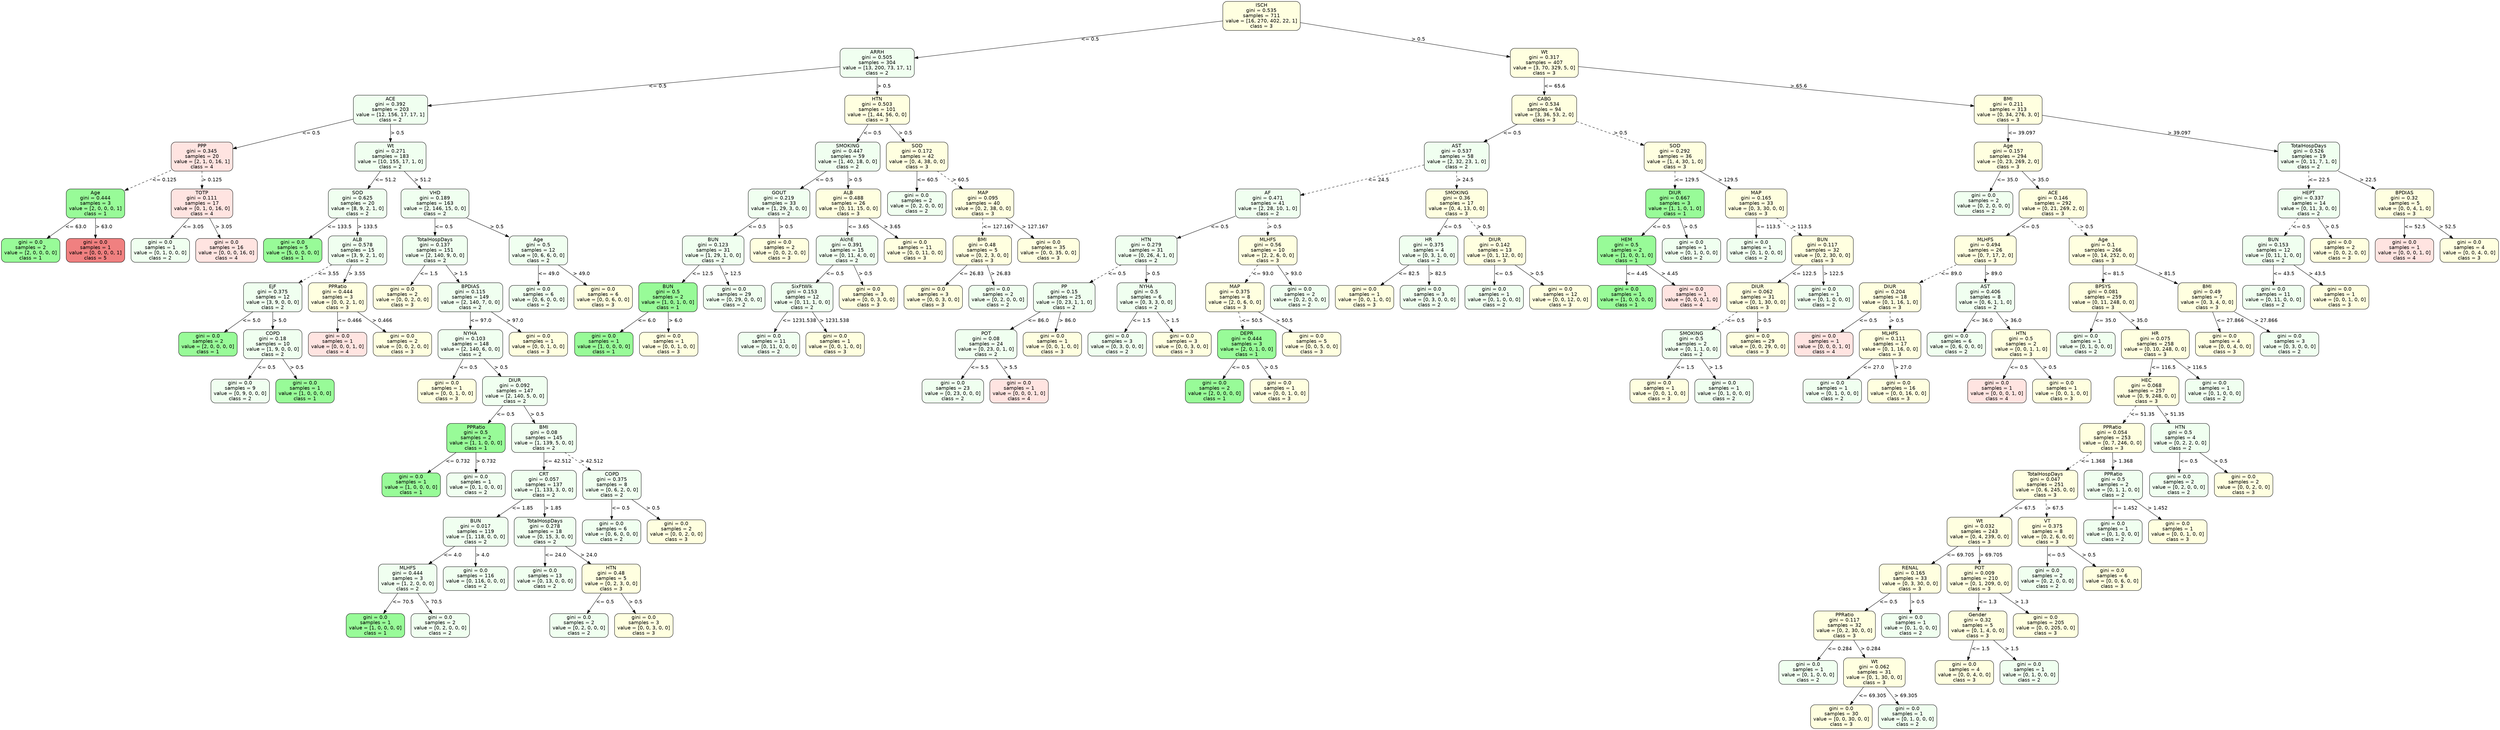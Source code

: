 strict digraph Tree {
	graph [bb="0,0,5957,2078"];
	node [color=black,
		fontname=helvetica,
		label="\N",
		shape=box,
		style="filled, rounded"
	];
	edge [fontname=helvetica];
	0	 [fillcolor=lightyellow,
		height=1.1528,
		label="ISCH\ngini = 0.535\nsamples = 711\nvalue = [16, 270, 402, 22, 1]\nclass = 3",
		pos="2632,2036.5",
		width=2.5694];
	1	 [fillcolor=honeydew,
		height=1.1528,
		label="ARRH\ngini = 0.505\nsamples = 304\nvalue = [13, 200, 73, 17, 1]\nclass = 2",
		pos="2048,1902.5",
		width=2.4583];
	0 -> 1	 [label="<= 0.5",
		labelangle=45,
		labeldistance=2.5,
		lp="2378,1969.5",
		op="<=",
		param=0.5,
		pos="e,2136.8,1922.9 2539.5,2015.3 2432.2,1990.7 2256.2,1950.3 2146.5,1925.1",
		style=solid];
	74	 [fillcolor=lightyellow,
		height=1.1528,
		label="Wt\ngini = 0.317\nsamples = 407\nvalue = [3, 70, 329, 5, 0]\nclass = 3",
		pos="3655,1902.5",
		width=2.25];
	0 -> 74	 [label="> 0.5",
		labelangle=-45,
		labeldistance=2.5,
		lp="3190.5,1969.5",
		op=">",
		param=0.5,
		pos="e,3573.7,1913.1 2724.6,2024.4 2919.4,1998.8 3369.8,1939.9 3563.6,1914.5",
		style=solid];
	2	 [fillcolor=honeydew,
		height=1.1528,
		label="ACE\ngini = 0.392\nsamples = 203\nvalue = [12, 156, 17, 17, 1]\nclass = 2",
		pos="928,1768.5",
		width=2.4583];
	1 -> 2	 [label="<= 0.5",
		lp="1542,1835.5",
		op="<=",
		param=0.5,
		pos="e,1016.8,1779.1 1959.2,1891.9 1752.9,1867.2 1242.7,1806.1 1026.9,1780.3",
		style=solid];
	51	 [fillcolor=lightyellow,
		height=1.1528,
		label="HTN\ngini = 0.503\nsamples = 101\nvalue = [1, 44, 56, 0, 0]\nclass = 3",
		pos="2048,1768.5",
		width=2.1528];
	1 -> 51	 [label="> 0.5",
		lp="2063.5,1835.5",
		op=">",
		param=0.5,
		pos="e,2048,1810.1 2048,1860.8 2048,1848 2048,1833.7 2048,1820.2",
		style=solid];
	3	 [fillcolor=mistyrose,
		height=1.1528,
		label="PPP\ngini = 0.345\nsamples = 20\nvalue = [2, 1, 0, 16, 1]\nclass = 4",
		pos="488,1634.5",
		width=2.0417];
	2 -> 3	 [label="<= 0.5",
		lp="742,1701.5",
		op="<=",
		param=0.5,
		pos="e,561.77,1657 839.49,1741.5 761.27,1717.7 648.04,1683.2 571.4,1659.9",
		style=solid];
	10	 [fillcolor=honeydew,
		height=1.1528,
		label="Wt\ngini = 0.271\nsamples = 183\nvalue = [10, 155, 17, 1, 0]\nclass = 2",
		pos="928,1634.5",
		width=2.3611];
	2 -> 10	 [label="> 0.5",
		lp="943.5,1701.5",
		op=">",
		param=0.5,
		pos="e,928,1676.1 928,1726.8 928,1714 928,1699.7 928,1686.2",
		style=solid];
	4	 [fillcolor=palegreen,
		height=1.1528,
		label="Age\ngini = 0.444\nsamples = 3\nvalue = [2, 0, 0, 0, 1]\nclass = 1",
		pos="228,1500.5",
		width=1.9444];
	3 -> 4	 [label="<= 0.125",
		lp="393.5,1567.5",
		op="<=",
		param=0.125,
		pos="e,298.41,1536.8 414.19,1596.5 380.84,1579.3 341.38,1558.9 307.39,1541.4",
		style=dashed];
	7	 [fillcolor=mistyrose,
		height=1.1528,
		label="TOTP\ngini = 0.111\nsamples = 17\nvalue = [0, 1, 0, 16, 0]\nclass = 4",
		pos="488,1500.5",
		width=2.0417];
	3 -> 7	 [label="> 0.125",
		lp="511,1567.5",
		op=">",
		param=0.125,
		pos="e,488,1542.1 488,1592.8 488,1580 488,1565.7 488,1552.2",
		style=dashed];
	5	 [fillcolor=palegreen,
		height=0.94444,
		label="gini = 0.0\nsamples = 2\nvalue = [2, 0, 0, 0, 0]\nclass = 1",
		pos="70,1366.5",
		width=1.9444];
	4 -> 5	 [label="<= 63.0",
		lp="177.5,1433.5",
		op="<=",
		param=63.0,
		pos="e,110.09,1400.5 178.87,1458.8 159.45,1442.4 137.19,1423.5 117.89,1407.1",
		style=solid];
	6	 [fillcolor=lightcoral,
		height=0.94444,
		label="gini = 0.0\nsamples = 1\nvalue = [0, 0, 0, 0, 1]\nclass = 5",
		pos="228,1366.5",
		width=1.9444];
	4 -> 6	 [label="> 63.0",
		lp="247.5,1433.5",
		op=">",
		param=63.0,
		pos="e,228,1400.5 228,1458.8 228,1443.6 228,1426.3 228,1410.9",
		style=solid];
	8	 [fillcolor=honeydew,
		height=0.94444,
		label="gini = 0.0\nsamples = 1\nvalue = [0, 1, 0, 0, 0]\nclass = 2",
		pos="386,1366.5",
		width=1.9444];
	7 -> 8	 [label="<= 3.05",
		lp="464.5,1433.5",
		op="<=",
		param=3.05,
		pos="e,411.88,1400.5 456.29,1458.8 444.13,1442.9 430.27,1424.7 418.08,1408.7",
		style=solid];
	9	 [fillcolor=mistyrose,
		height=0.94444,
		label="gini = 0.0\nsamples = 16\nvalue = [0, 0, 0, 16, 0]\nclass = 4",
		pos="548,1366.5",
		width=2.0417];
	7 -> 9	 [label="> 3.05",
		lp="539.5,1433.5",
		op=">",
		param=3.05,
		pos="e,532.77,1400.5 506.66,1458.8 513.61,1443.3 521.51,1425.7 528.53,1410",
		style=solid];
	11	 [fillcolor=honeydew,
		height=1.1528,
		label="SOD\ngini = 0.625\nsamples = 20\nvalue = [8, 9, 2, 1, 0]\nclass = 2",
		pos="868,1500.5",
		width=1.9444];
	10 -> 11	 [label="<= 51.2",
		lp="923.5,1567.5",
		op="<=",
		param=51.2,
		pos="e,886.64,1542.1 909.34,1592.8 903.47,1579.7 896.93,1565.1 890.8,1551.4",
		style=solid];
	22	 [fillcolor=honeydew,
		height=1.1528,
		label="VHD\ngini = 0.189\nsamples = 163\nvalue = [2, 146, 15, 0, 0]\nclass = 2",
		pos="1057,1500.5",
		width=2.25];
	10 -> 22	 [label="> 51.2",
		lp="1016.5,1567.5",
		op=">",
		param=51.2,
		pos="e,1016.9,1542.1 968.11,1592.8 981.34,1579.1 996.17,1563.7 1009.9,1549.5",
		style=solid];
	12	 [fillcolor=palegreen,
		height=0.94444,
		label="gini = 0.0\nsamples = 5\nvalue = [5, 0, 0, 0, 0]\nclass = 1",
		pos="710,1366.5",
		width=1.9444];
	11 -> 12	 [label="<= 133.5",
		lp="821.5,1433.5",
		op="<=",
		param=133.5,
		pos="e,750.09,1400.5 818.87,1458.8 799.45,1442.4 777.19,1423.5 757.89,1407.1",
		style=solid];
	13	 [fillcolor=honeydew,
		height=1.1528,
		label="ALB\ngini = 0.578\nsamples = 15\nvalue = [3, 9, 2, 1, 0]\nclass = 2",
		pos="868,1366.5",
		width=1.9444];
	11 -> 13	 [label="> 133.5",
		lp="891,1433.5",
		op=">",
		param=133.5,
		pos="e,868,1408.1 868,1458.8 868,1446 868,1431.7 868,1418.2",
		style=solid];
	14	 [fillcolor=honeydew,
		height=1.1528,
		label="EjF\ngini = 0.375\nsamples = 12\nvalue = [3, 9, 0, 0, 0]\nclass = 2",
		pos="626,1232.5",
		width=1.9444];
	13 -> 14	 [label="<= 3.55",
		lp="778.5,1299.5",
		op="<=",
		param=3.55,
		pos="e,696.08,1271.3 797.68,1327.6 768.72,1311.5 735.03,1292.9 705.2,1276.4",
		style=dashed];
	19	 [fillcolor=lightyellow,
		height=1.1528,
		label="PPRatio\ngini = 0.444\nsamples = 3\nvalue = [0, 0, 2, 1, 0]\nclass = 3",
		pos="784,1232.5",
		width=1.9444];
	13 -> 19	 [label="> 3.55",
		lp="848.5,1299.5",
		op=">",
		param=3.55,
		pos="e,810.1,1274.1 841.88,1324.8 833.51,1311.5 824.14,1296.5 815.43,1282.6",
		style=solid];
	15	 [fillcolor=palegreen,
		height=0.94444,
		label="gini = 0.0\nsamples = 2\nvalue = [2, 0, 0, 0, 0]\nclass = 1",
		pos="468,1098.5",
		width=1.9444];
	14 -> 15	 [label="<= 5.0",
		lp="572,1165.5",
		op="<=",
		param=5.0,
		pos="e,508.09,1132.5 576.87,1190.8 557.45,1174.4 535.19,1155.5 515.89,1139.1",
		style=solid];
	16	 [fillcolor=honeydew,
		height=1.1528,
		label="COPD\ngini = 0.18\nsamples = 10\nvalue = [1, 9, 0, 0, 0]\nclass = 2",
		pos="626,1098.5",
		width=1.9444];
	14 -> 16	 [label="> 5.0",
		lp="641.5,1165.5",
		op=">",
		param=5.0,
		pos="e,626,1140.1 626,1190.8 626,1178 626,1163.7 626,1150.2",
		style=solid];
	17	 [fillcolor=honeydew,
		height=0.94444,
		label="gini = 0.0\nsamples = 9\nvalue = [0, 9, 0, 0, 0]\nclass = 2",
		pos="547,964.5",
		width=1.9444];
	16 -> 17	 [label="<= 0.5",
		lp="609,1031.5",
		op="<=",
		param=0.5,
		pos="e,567.05,998.5 601.44,1056.8 592.2,1041.2 581.68,1023.3 572.37,1007.5",
		style=solid];
	18	 [fillcolor=palegreen,
		height=0.94444,
		label="gini = 0.0\nsamples = 1\nvalue = [1, 0, 0, 0, 0]\nclass = 1",
		pos="705,964.5",
		width=1.9444];
	16 -> 18	 [label="> 0.5",
		lp="683.5,1031.5",
		op=">",
		param=0.5,
		pos="e,684.95,998.5 650.56,1056.8 659.8,1041.2 670.32,1023.3 679.63,1007.5",
		style=solid];
	20	 [fillcolor=mistyrose,
		height=0.94444,
		label="gini = 0.0\nsamples = 1\nvalue = [0, 0, 0, 1, 0]\nclass = 4",
		pos="784,1098.5",
		width=1.9444];
	19 -> 20	 [label="<= 0.466",
		lp="811.5,1165.5",
		op="<=",
		param=0.466,
		pos="e,784,1132.5 784,1190.8 784,1175.6 784,1158.3 784,1142.9",
		style=solid];
	21	 [fillcolor=lightyellow,
		height=0.94444,
		label="gini = 0.0\nsamples = 2\nvalue = [0, 0, 2, 0, 0]\nclass = 3",
		pos="942,1098.5",
		width=1.9444];
	19 -> 21	 [label="> 0.466",
		lp="891,1165.5",
		op=">",
		param=0.466,
		pos="e,901.91,1132.5 833.13,1190.8 852.55,1174.4 874.81,1155.5 894.11,1139.1",
		style=solid];
	23	 [fillcolor=honeydew,
		height=1.1528,
		label="TotalHospDays\ngini = 0.137\nsamples = 151\nvalue = [2, 140, 9, 0, 0]\nclass = 2",
		pos="1057,1366.5",
		width=2.1528];
	22 -> 23	 [label="<= 0.5",
		lp="1077,1433.5",
		op="<=",
		param=0.5,
		pos="e,1057,1408.1 1057,1458.8 1057,1446 1057,1431.7 1057,1418.2",
		style=solid];
	48	 [fillcolor=honeydew,
		height=1.1528,
		label="Age\ngini = 0.5\nsamples = 12\nvalue = [0, 6, 6, 0, 0]\nclass = 2",
		pos="1274,1366.5",
		width=1.9444];
	22 -> 48	 [label="> 0.5",
		lp="1188.5,1433.5",
		op=">",
		param=0.5,
		pos="e,1206.6,1408.1 1124.5,1458.8 1147.7,1444.5 1174,1428.3 1197.9,1413.5",
		style=solid];
	24	 [fillcolor=lightyellow,
		height=0.94444,
		label="gini = 0.0\nsamples = 2\nvalue = [0, 0, 2, 0, 0]\nclass = 3",
		pos="942,1232.5",
		width=1.9444];
	23 -> 24	 [label="<= 1.5",
		lp="1023,1299.5",
		op="<=",
		param=1.5,
		pos="e,971.18,1266.5 1021.2,1324.8 1007.4,1308.7 991.63,1290.3 977.8,1274.2",
		style=solid];
	25	 [fillcolor=honeydew,
		height=1.1528,
		label="BPDIAS\ngini = 0.115\nsamples = 149\nvalue = [2, 140, 7, 0, 0]\nclass = 2",
		pos="1108,1232.5",
		width=2.1528];
	23 -> 25	 [label="> 1.5",
		lp="1100.5,1299.5",
		op=">",
		param=1.5,
		pos="e,1092.2,1274.1 1072.9,1324.8 1077.8,1311.9 1083.3,1297.4 1088.5,1283.8",
		style=solid];
	26	 [fillcolor=honeydew,
		height=1.1528,
		label="NYHA\ngini = 0.103\nsamples = 148\nvalue = [2, 140, 6, 0, 0]\nclass = 2",
		pos="1108,1098.5",
		width=2.1528];
	25 -> 26	 [label="<= 97.0",
		lp="1131.5,1165.5",
		op="<=",
		param=97.0,
		pos="e,1108,1140.1 1108,1190.8 1108,1178 1108,1163.7 1108,1150.2",
		style=solid];
	47	 [fillcolor=lightyellow,
		height=0.94444,
		label="gini = 0.0\nsamples = 1\nvalue = [0, 0, 1, 0, 0]\nclass = 3",
		pos="1274,1098.5",
		width=1.9444];
	25 -> 47	 [label="> 97.0",
		lp="1215.5,1165.5",
		op=">",
		param=97.0,
		pos="e,1231.9,1132.5 1159.6,1190.8 1180.1,1174.3 1203.6,1155.3 1224,1138.9",
		style=solid];
	27	 [fillcolor=lightyellow,
		height=0.94444,
		label="gini = 0.0\nsamples = 1\nvalue = [0, 0, 1, 0, 0]\nclass = 3",
		pos="1051,964.5",
		width=1.9444];
	26 -> 27	 [label="<= 0.5",
		lp="1102,1031.5",
		op="<=",
		param=0.5,
		pos="e,1065.5,998.5 1090.3,1056.8 1083.7,1041.3 1076.2,1023.7 1069.5,1008",
		style=solid];
	28	 [fillcolor=honeydew,
		height=1.1528,
		label="DIUR\ngini = 0.092\nsamples = 147\nvalue = [2, 140, 5, 0, 0]\nclass = 2",
		pos="1217,964.5",
		width=2.1528];
	26 -> 28	 [label="> 0.5",
		lp="1181.5,1031.5",
		op=">",
		param=0.5,
		pos="e,1183.1,1006.1 1141.9,1056.8 1152.9,1043.3 1165.1,1028.3 1176.5,1014.2",
		style=solid];
	29	 [fillcolor=palegreen,
		height=1.1528,
		label="PPRatio\ngini = 0.5\nsamples = 2\nvalue = [1, 1, 0, 0, 0]\nclass = 1",
		pos="1122,830.5",
		width=1.9444];
	28 -> 29	 [label="<= 0.5",
		lp="1193,897.5",
		op="<=",
		param=0.5,
		pos="e,1151.5,872.14 1187.5,922.84 1178,909.48 1167.4,894.54 1157.5,880.64",
		style=solid];
	32	 [fillcolor=honeydew,
		height=1.1528,
		label="BMI\ngini = 0.08\nsamples = 145\nvalue = [1, 139, 5, 0, 0]\nclass = 2",
		pos="1288,830.5",
		width=2.1528];
	28 -> 32	 [label="> 0.5",
		lp="1270.5,897.5",
		op=">",
		param=0.5,
		pos="e,1265.9,872.14 1239.1,922.84 1246.1,909.6 1253.9,894.82 1261.2,881.03",
		style=solid];
	30	 [fillcolor=palegreen,
		height=0.94444,
		label="gini = 0.0\nsamples = 1\nvalue = [1, 0, 0, 0, 0]\nclass = 1",
		pos="964,696.5",
		width=1.9444];
	29 -> 30	 [label="<= 0.732",
		lp="1075.5,763.5",
		op="<=",
		param=0.732,
		pos="e,1004.1,730.5 1072.9,788.84 1053.4,772.36 1031.2,753.49 1011.9,737.12",
		style=solid];
	31	 [fillcolor=honeydew,
		height=0.94444,
		label="gini = 0.0\nsamples = 1\nvalue = [0, 1, 0, 0, 0]\nclass = 2",
		pos="1122,696.5",
		width=1.9444];
	29 -> 31	 [label="> 0.732",
		lp="1145,763.5",
		op=">",
		param=0.732,
		pos="e,1122,730.5 1122,788.84 1122,773.6 1122,756.33 1122,740.87",
		style=solid];
	33	 [fillcolor=honeydew,
		height=1.1528,
		label="CRT\ngini = 0.057\nsamples = 137\nvalue = [1, 133, 3, 0, 0]\nclass = 2",
		pos="1288,696.5",
		width=2.1528];
	32 -> 33	 [label="<= 42.512",
		lp="1319,763.5",
		op="<=",
		param=42.512,
		pos="e,1288,738.14 1288,788.84 1288,775.98 1288,761.66 1288,748.21",
		style=solid];
	44	 [fillcolor=honeydew,
		height=1.1528,
		label="COPD\ngini = 0.375\nsamples = 8\nvalue = [0, 6, 2, 0, 0]\nclass = 2",
		pos="1454,696.5",
		width=1.9444];
	32 -> 44	 [label="> 42.512",
		lp="1403,763.5",
		op=">",
		param=42.512,
		pos="e,1402.4,738.14 1339.6,788.84 1356.9,774.84 1376.4,759.13 1394.3,744.68",
		style=dashed];
	34	 [fillcolor=honeydew,
		height=1.1528,
		label="BUN\ngini = 0.017\nsamples = 119\nvalue = [1, 118, 0, 0, 0]\nclass = 2",
		pos="1121,562.5",
		width=2.1528];
	33 -> 34	 [label="<= 1.85",
		lp="1233.5,629.5",
		op="<=",
		param=1.85,
		pos="e,1172.9,604.14 1236.1,654.84 1218.6,640.84 1199,625.13 1181,610.68",
		style=solid];
	39	 [fillcolor=honeydew,
		height=1.1528,
		label="TotalHospDays\ngini = 0.278\nsamples = 18\nvalue = [0, 15, 3, 0, 0]\nclass = 2",
		pos="1290,562.5",
		width=2.0417];
	33 -> 39	 [label="> 1.85",
		lp="1309.5,629.5",
		op=">",
		param=1.85,
		pos="e,1289.4,604.14 1288.6,654.84 1288.8,641.98 1289,627.66 1289.2,614.21",
		style=solid];
	35	 [fillcolor=honeydew,
		height=1.1528,
		label="MLHFS\ngini = 0.444\nsamples = 3\nvalue = [1, 2, 0, 0, 0]\nclass = 2",
		pos="955,428.5",
		width=1.9444];
	34 -> 35	 [label="<= 4.0",
		lp="1063,495.5",
		op="<=",
		param=4.0,
		pos="e,1006.6,470.14 1069.4,520.84 1052.1,506.84 1032.6,491.13 1014.7,476.68",
		style=solid];
	38	 [fillcolor=honeydew,
		height=0.94444,
		label="gini = 0.0\nsamples = 116\nvalue = [0, 116, 0, 0, 0]\nclass = 2",
		pos="1121,428.5",
		width=2.1528];
	34 -> 38	 [label="> 4.0",
		lp="1136.5,495.5",
		op=">",
		param=4.0,
		pos="e,1121,462.5 1121,520.84 1121,505.6 1121,488.33 1121,472.87",
		style=solid];
	36	 [fillcolor=palegreen,
		height=0.94444,
		label="gini = 0.0\nsamples = 1\nvalue = [1, 0, 0, 0, 0]\nclass = 1",
		pos="876,294.5",
		width=1.9444];
	35 -> 36	 [label="<= 70.5",
		lp="941.5,361.5",
		op="<=",
		param=70.5,
		pos="e,896.05,328.5 930.44,386.84 921.2,371.17 910.68,353.33 901.37,337.53",
		style=solid];
	37	 [fillcolor=honeydew,
		height=0.94444,
		label="gini = 0.0\nsamples = 2\nvalue = [0, 2, 0, 0, 0]\nclass = 2",
		pos="1034,294.5",
		width=1.9444];
	35 -> 37	 [label="> 70.5",
		lp="1016.5,361.5",
		op=">",
		param=70.5,
		pos="e,1014,328.5 979.56,386.84 988.8,371.17 999.32,353.33 1008.6,337.53",
		style=solid];
	40	 [fillcolor=honeydew,
		height=0.94444,
		label="gini = 0.0\nsamples = 13\nvalue = [0, 13, 0, 0, 0]\nclass = 2",
		pos="1290,428.5",
		width=2.0417];
	39 -> 40	 [label="<= 24.0",
		lp="1313.5,495.5",
		op="<=",
		param=24.0,
		pos="e,1290,462.5 1290,520.84 1290,505.6 1290,488.33 1290,472.87",
		style=solid];
	41	 [fillcolor=lightyellow,
		height=1.1528,
		label="HTN\ngini = 0.48\nsamples = 5\nvalue = [0, 2, 3, 0, 0]\nclass = 3",
		pos="1452,428.5",
		width=1.9444];
	39 -> 41	 [label="> 24.0",
		lp="1395.5,495.5",
		op=">",
		param=24.0,
		pos="e,1401.7,470.14 1340.4,520.84 1357.3,506.84 1376.3,491.13 1393.8,476.68",
		style=solid];
	42	 [fillcolor=honeydew,
		height=0.94444,
		label="gini = 0.0\nsamples = 2\nvalue = [0, 2, 0, 0, 0]\nclass = 2",
		pos="1373,294.5",
		width=1.9444];
	41 -> 42	 [label="<= 0.5",
		lp="1435,361.5",
		op="<=",
		param=0.5,
		pos="e,1393,328.5 1427.4,386.84 1418.2,371.17 1407.7,353.33 1398.4,337.53",
		style=solid];
	43	 [fillcolor=lightyellow,
		height=0.94444,
		label="gini = 0.0\nsamples = 3\nvalue = [0, 0, 3, 0, 0]\nclass = 3",
		pos="1531,294.5",
		width=1.9444];
	41 -> 43	 [label="> 0.5",
		lp="1509.5,361.5",
		op=">",
		param=0.5,
		pos="e,1511,328.5 1476.6,386.84 1485.8,371.17 1496.3,353.33 1505.6,337.53",
		style=solid];
	45	 [fillcolor=honeydew,
		height=0.94444,
		label="gini = 0.0\nsamples = 6\nvalue = [0, 6, 0, 0, 0]\nclass = 2",
		pos="1453,562.5",
		width=1.9444];
	44 -> 45	 [label="<= 0.5",
		lp="1474,629.5",
		op="<=",
		param=0.5,
		pos="e,1453.3,596.5 1453.7,654.84 1453.6,639.6 1453.4,622.33 1453.3,606.87",
		style=solid];
	46	 [fillcolor=lightyellow,
		height=0.94444,
		label="gini = 0.0\nsamples = 2\nvalue = [0, 0, 2, 0, 0]\nclass = 3",
		pos="1611,562.5",
		width=1.9444];
	44 -> 46	 [label="> 0.5",
		lp="1553.5,629.5",
		op=">",
		param=0.5,
		pos="e,1571.2,596.5 1502.8,654.84 1522.1,638.36 1544.2,619.49 1563.4,603.12",
		style=solid];
	49	 [fillcolor=honeydew,
		height=0.94444,
		label="gini = 0.0\nsamples = 6\nvalue = [0, 6, 0, 0, 0]\nclass = 2",
		pos="1274,1232.5",
		width=1.9444];
	48 -> 49	 [label="<= 49.0",
		lp="1297.5,1299.5",
		op="<=",
		param=49.0,
		pos="e,1274,1266.5 1274,1324.8 1274,1309.6 1274,1292.3 1274,1276.9",
		style=solid];
	50	 [fillcolor=lightyellow,
		height=0.94444,
		label="gini = 0.0\nsamples = 6\nvalue = [0, 0, 6, 0, 0]\nclass = 3",
		pos="1432,1232.5",
		width=1.9444];
	48 -> 50	 [label="> 49.0",
		lp="1377.5,1299.5",
		op=">",
		param=49.0,
		pos="e,1391.9,1266.5 1323.1,1324.8 1342.6,1308.4 1364.8,1289.5 1384.1,1273.1",
		style=solid];
	52	 [fillcolor=honeydew,
		height=1.1528,
		label="SMOKING\ngini = 0.447\nsamples = 59\nvalue = [1, 40, 18, 0, 0]\nclass = 2",
		pos="1990,1634.5",
		width=2.1528];
	51 -> 52	 [label="<= 0.5",
		lp="2041,1701.5",
		op="<=",
		param=0.5,
		pos="e,2008,1676.1 2030,1726.8 2024.3,1713.7 2018,1699.1 2012,1685.4",
		style=solid];
	67	 [fillcolor=lightyellow,
		height=1.1528,
		label="SOD\ngini = 0.172\nsamples = 42\nvalue = [0, 4, 38, 0, 0]\nclass = 3",
		pos="2159,1634.5",
		width=2.0417];
	51 -> 67	 [label="> 0.5",
		lp="2122.5,1701.5",
		op=">",
		param=0.5,
		pos="e,2124.5,1676.1 2082.5,1726.8 2093.8,1713.2 2106.4,1698 2118.1,1683.9",
		style=solid];
	53	 [fillcolor=honeydew,
		height=1.1528,
		label="GOUT\ngini = 0.219\nsamples = 33\nvalue = [1, 29, 3, 0, 0]\nclass = 2",
		pos="1822,1500.5",
		width=2.0417];
	52 -> 53	 [label="<= 0.5",
		lp="1932,1567.5",
		op="<=",
		param=0.5,
		pos="e,1874.2,1542.1 1937.8,1592.8 1920.2,1578.8 1900.5,1563.1 1882.4,1548.7",
		style=solid];
	60	 [fillcolor=lightyellow,
		height=1.1528,
		label="ALB\ngini = 0.488\nsamples = 26\nvalue = [0, 11, 15, 0, 0]\nclass = 3",
		pos="1991,1500.5",
		width=2.1528];
	52 -> 60	 [label="> 0.5",
		lp="2006.5,1567.5",
		op=">",
		param=0.5,
		pos="e,1990.7,1542.1 1990.3,1592.8 1990.4,1580 1990.5,1565.7 1990.6,1552.2",
		style=solid];
	54	 [fillcolor=honeydew,
		height=1.1528,
		label="BUN\ngini = 0.123\nsamples = 31\nvalue = [1, 29, 1, 0, 0]\nclass = 2",
		pos="1662,1366.5",
		width=2.0417];
	53 -> 54	 [label="<= 0.5",
		lp="1767,1433.5",
		op="<=",
		param=0.5,
		pos="e,1711.7,1408.1 1772.3,1458.8 1755.5,1444.8 1736.8,1429.1 1719.5,1414.7",
		style=solid];
	59	 [fillcolor=lightyellow,
		height=0.94444,
		label="gini = 0.0\nsamples = 2\nvalue = [0, 0, 2, 0, 0]\nclass = 3",
		pos="1824,1366.5",
		width=1.9444];
	53 -> 59	 [label="> 0.5",
		lp="1839.5,1433.5",
		op=">",
		param=0.5,
		pos="e,1823.5,1400.5 1822.6,1458.8 1822.8,1443.6 1823.1,1426.3 1823.3,1410.9",
		style=solid];
	55	 [fillcolor=palegreen,
		height=1.1528,
		label="BUN\ngini = 0.5\nsamples = 2\nvalue = [1, 0, 1, 0, 0]\nclass = 1",
		pos="1590,1232.5",
		width=1.9444];
	54 -> 55	 [label="<= 12.5",
		lp="1652.5,1299.5",
		op="<=",
		param=12.5,
		pos="e,1612.4,1274.1 1639.6,1324.8 1632.5,1311.6 1624.6,1296.8 1617.2,1283",
		style=solid];
	58	 [fillcolor=honeydew,
		height=0.94444,
		label="gini = 0.0\nsamples = 29\nvalue = [0, 29, 0, 0, 0]\nclass = 2",
		pos="1752,1232.5",
		width=2.0417];
	54 -> 58	 [label="> 12.5",
		lp="1729.5,1299.5",
		op=">",
		param=12.5,
		pos="e,1729.2,1266.5 1690,1324.8 1700.6,1309 1712.7,1291 1723.4,1275.1",
		style=solid];
	56	 [fillcolor=palegreen,
		height=0.94444,
		label="gini = 0.0\nsamples = 1\nvalue = [1, 0, 0, 0, 0]\nclass = 1",
		pos="1511,1098.5",
		width=1.9444];
	55 -> 56	 [label="<= 6.0",
		lp="1573,1165.5",
		op="<=",
		param=6.0,
		pos="e,1531,1132.5 1565.4,1190.8 1556.2,1175.2 1545.7,1157.3 1536.4,1141.5",
		style=solid];
	57	 [fillcolor=lightyellow,
		height=0.94444,
		label="gini = 0.0\nsamples = 1\nvalue = [0, 0, 1, 0, 0]\nclass = 3",
		pos="1669,1098.5",
		width=1.9444];
	55 -> 57	 [label="> 6.0",
		lp="1647.5,1165.5",
		op=">",
		param=6.0,
		pos="e,1649,1132.5 1614.6,1190.8 1623.8,1175.2 1634.3,1157.3 1643.6,1141.5",
		style=solid];
	61	 [fillcolor=honeydew,
		height=1.1528,
		label="AlchE\ngini = 0.391\nsamples = 15\nvalue = [0, 11, 4, 0, 0]\nclass = 2",
		pos="1989,1366.5",
		width=2.0417];
	60 -> 61	 [label="<= 3.65",
		lp="2014.5,1433.5",
		op="<=",
		param=3.65,
		pos="e,1989.6,1408.1 1990.4,1458.8 1990.2,1446 1990,1431.7 1989.8,1418.2",
		style=solid];
	66	 [fillcolor=lightyellow,
		height=0.94444,
		label="gini = 0.0\nsamples = 11\nvalue = [0, 0, 11, 0, 0]\nclass = 3",
		pos="2154,1366.5",
		width=2.0417];
	60 -> 66	 [label="> 3.65",
		lp="2097.5,1433.5",
		op=">",
		param=3.65,
		pos="e,2112.6,1400.5 2041.7,1458.8 2061.8,1442.3 2084.9,1423.3 2104.9,1406.9",
		style=solid];
	62	 [fillcolor=honeydew,
		height=1.1528,
		label="SixFtWlk\ngini = 0.153\nsamples = 12\nvalue = [0, 11, 1, 0, 0]\nclass = 2",
		pos="1917,1232.5",
		width=2.0417];
	61 -> 62	 [label="<= 0.5",
		lp="1976,1299.5",
		op="<=",
		param=0.5,
		pos="e,1939.4,1274.1 1966.6,1324.8 1959.5,1311.6 1951.6,1296.8 1944.2,1283",
		style=solid];
	65	 [fillcolor=lightyellow,
		height=0.94444,
		label="gini = 0.0\nsamples = 3\nvalue = [0, 0, 3, 0, 0]\nclass = 3",
		pos="2079,1232.5",
		width=1.9444];
	61 -> 65	 [label="> 0.5",
		lp="2052.5,1299.5",
		op=">",
		param=0.5,
		pos="e,2056.2,1266.5 2017,1324.8 2027.6,1309 2039.7,1291 2050.4,1275.1",
		style=solid];
	63	 [fillcolor=honeydew,
		height=0.94444,
		label="gini = 0.0\nsamples = 11\nvalue = [0, 11, 0, 0, 0]\nclass = 2",
		pos="1895,1098.5",
		width=2.0417];
	62 -> 63	 [label="<= 1231.538",
		lp="1945.5,1165.5",
		op="<=",
		param=1231.538,
		pos="e,1900.6,1132.5 1910.2,1190.8 1907.6,1175.5 1904.8,1158 1902.2,1142.4",
		style=solid];
	64	 [fillcolor=lightyellow,
		height=0.94444,
		label="gini = 0.0\nsamples = 1\nvalue = [0, 0, 1, 0, 0]\nclass = 3",
		pos="2057,1098.5",
		width=1.9444];
	62 -> 64	 [label="> 1231.538",
		lp="2036.5,1165.5",
		op=">",
		param=1231.538,
		pos="e,2027,1132.7 1968.5,1190.7 1975.2,1184.9 1981.8,1178.9 1988,1173 1998.8,1162.7 2010,1151.1 2020.1,1140.2",
		style=solid];
	68	 [fillcolor=honeydew,
		height=0.94444,
		label="gini = 0.0\nsamples = 2\nvalue = [0, 2, 0, 0, 0]\nclass = 2",
		pos="2158,1500.5",
		width=1.9444];
	67 -> 68	 [label="<= 60.5",
		lp="2182.5,1567.5",
		op="<=",
		param=60.5,
		pos="e,2158.3,1534.5 2158.7,1592.8 2158.6,1577.6 2158.4,1560.3 2158.3,1544.9",
		style=solid];
	69	 [fillcolor=lightyellow,
		height=1.1528,
		label="MAP\ngini = 0.095\nsamples = 40\nvalue = [0, 2, 38, 0, 0]\nclass = 3",
		pos="2320,1500.5",
		width=2.0417];
	67 -> 69	 [label="> 60.5",
		lp="2264.5,1567.5",
		op=">",
		param=60.5,
		pos="e,2270,1542.1 2209.1,1592.8 2225.9,1578.8 2244.8,1563.1 2262.1,1548.7",
		style=dashed];
	70	 [fillcolor=lightyellow,
		height=1.1528,
		label="BMI\ngini = 0.48\nsamples = 5\nvalue = [0, 2, 3, 0, 0]\nclass = 3",
		pos="2318,1366.5",
		width=1.9444];
	69 -> 70	 [label="<= 127.167",
		lp="2355,1433.5",
		op="<=",
		param=127.167,
		pos="e,2318.6,1408.1 2319.4,1458.8 2319.2,1446 2319,1431.7 2318.8,1418.2",
		style=dashed];
	73	 [fillcolor=lightyellow,
		height=0.94444,
		label="gini = 0.0\nsamples = 35\nvalue = [0, 0, 35, 0, 0]\nclass = 3",
		pos="2480,1366.5",
		width=2.0417];
	69 -> 73	 [label="> 127.167",
		lp="2441.5,1433.5",
		op=">",
		param=127.167,
		pos="e,2441.3,1400.6 2372.3,1458.8 2379.7,1452.9 2387,1446.8 2394,1441 2406.9,1430.2 2420.8,1418.3 2433.5,1407.3",
		style=solid];
	71	 [fillcolor=lightyellow,
		height=0.94444,
		label="gini = 0.0\nsamples = 3\nvalue = [0, 0, 3, 0, 0]\nclass = 3",
		pos="2237,1232.5",
		width=1.9444];
	70 -> 71	 [label="<= 26.83",
		lp="2307.5,1299.5",
		op="<=",
		param=26.83,
		pos="e,2257.6,1266.5 2292.8,1324.8 2283.3,1309 2272.4,1291 2262.7,1275.1",
		style=solid];
	72	 [fillcolor=honeydew,
		height=0.94444,
		label="gini = 0.0\nsamples = 2\nvalue = [0, 2, 0, 0, 0]\nclass = 2",
		pos="2395,1232.5",
		width=1.9444];
	70 -> 72	 [label="> 26.83",
		lp="2382,1299.5",
		op=">",
		param=26.83,
		pos="e,2375.5,1266.5 2341.9,1324.8 2350.9,1309.2 2361.2,1291.3 2370.3,1275.5",
		style=solid];
	75	 [fillcolor=lightyellow,
		height=1.1528,
		label="CABG\ngini = 0.534\nsamples = 94\nvalue = [3, 36, 53, 2, 0]\nclass = 3",
		pos="3655,1768.5",
		width=2.1528];
	74 -> 75	 [label="<= 65.6",
		lp="3678.5,1835.5",
		op="<=",
		param=65.6,
		pos="e,3655,1810.1 3655,1860.8 3655,1848 3655,1833.7 3655,1820.2",
		style=solid];
	116	 [fillcolor=lightyellow,
		height=1.1528,
		label="BMI\ngini = 0.211\nsamples = 313\nvalue = [0, 34, 276, 3, 0]\nclass = 3",
		pos="4791,1768.5",
		width=2.25];
	74 -> 116	 [label="> 65.6",
		lp="4277.5,1835.5",
		op=">",
		param=65.6,
		pos="e,4710,1778.1 3736.2,1892.9 3942.2,1868.6 4483.7,1804.8 4699.9,1779.2",
		style=solid];
	76	 [fillcolor=honeydew,
		height=1.1528,
		label="AST\ngini = 0.537\nsamples = 58\nvalue = [2, 32, 23, 1, 0]\nclass = 2",
		pos="3430,1634.5",
		width=2.1528];
	75 -> 76	 [label="<= 0.5",
		lp="3570,1701.5",
		op="<=",
		param=0.5,
		pos="e,3499.9,1676.1 3585,1726.8 3560.8,1712.4 3533.5,1696.1 3508.6,1681.3",
		style=solid];
	101	 [fillcolor=lightyellow,
		height=1.1528,
		label="SOD\ngini = 0.292\nsamples = 36\nvalue = [1, 4, 30, 1, 0]\nclass = 3",
		pos="3910,1634.5",
		width=2.0417];
	75 -> 101	 [label="> 0.5",
		lp="3806.5,1701.5",
		op=">",
		param=0.5,
		pos="e,3836.3,1673.2 3732.5,1727.7 3762.6,1712 3796.9,1693.9 3827.4,1677.9",
		style=dashed];
	77	 [fillcolor=honeydew,
		height=1.1528,
		label="AF\ngini = 0.471\nsamples = 41\nvalue = [2, 28, 10, 1, 0]\nclass = 2",
		pos="2924,1500.5",
		width=2.1528];
	76 -> 77	 [label="<= 24.5",
		lp="3216.5,1567.5",
		op="<=",
		param=24.5,
		pos="e,3001.7,1521.1 3352.3,1613.9 3260.3,1589.6 3107.5,1549.1 3011.4,1523.6",
		style=dashed];
	94	 [fillcolor=lightyellow,
		height=1.1528,
		label="SMOKING\ngini = 0.36\nsamples = 17\nvalue = [0, 4, 13, 0, 0]\nclass = 3",
		pos="3430,1500.5",
		width=2.0417];
	76 -> 94	 [label="> 24.5",
		lp="3449.5,1567.5",
		op=">",
		param=24.5,
		pos="e,3430,1542.1 3430,1592.8 3430,1580 3430,1565.7 3430,1552.2",
		style=dashed];
	78	 [fillcolor=honeydew,
		height=1.1528,
		label="HTN\ngini = 0.279\nsamples = 31\nvalue = [0, 26, 4, 1, 0]\nclass = 2",
		pos="2719,1366.5",
		width=2.0417];
	77 -> 78	 [label="<= 0.5",
		lp="2848,1433.5",
		op="<=",
		param=0.5,
		pos="e,2782.7,1408.1 2860.3,1458.8 2838.4,1444.5 2813.7,1428.4 2791.2,1413.7",
		style=solid];
	87	 [fillcolor=lightyellow,
		height=1.1528,
		label="MLHFS\ngini = 0.56\nsamples = 10\nvalue = [2, 2, 6, 0, 0]\nclass = 3",
		pos="2924,1366.5",
		width=1.9444];
	77 -> 87	 [label="> 0.5",
		lp="2939.5,1433.5",
		op=">",
		param=0.5,
		pos="e,2924,1408.1 2924,1458.8 2924,1446 2924,1431.7 2924,1418.2",
		style=dashed];
	79	 [fillcolor=honeydew,
		height=1.1528,
		label="PP\ngini = 0.15\nsamples = 25\nvalue = [0, 23, 1, 1, 0]\nclass = 2",
		pos="2557,1232.5",
		width=2.0417];
	78 -> 79	 [label="<= 0.5",
		lp="2663,1299.5",
		op="<=",
		param=0.5,
		pos="e,2607.3,1274.1 2668.6,1324.8 2651.7,1310.8 2632.7,1295.1 2615.2,1280.7",
		style=dashed];
	84	 [fillcolor=honeydew,
		height=1.1528,
		label="NYHA\ngini = 0.5\nsamples = 6\nvalue = [0, 3, 3, 0, 0]\nclass = 2",
		pos="2719,1232.5",
		width=1.9444];
	78 -> 84	 [label="> 0.5",
		lp="2734.5,1299.5",
		op=">",
		param=0.5,
		pos="e,2719,1274.1 2719,1324.8 2719,1312 2719,1297.7 2719,1284.2",
		style=solid];
	80	 [fillcolor=honeydew,
		height=1.1528,
		label="POT\ngini = 0.08\nsamples = 24\nvalue = [0, 23, 0, 1, 0]\nclass = 2",
		pos="2262,1098.5",
		width=2.0417];
	79 -> 80	 [label="<= 86.0",
		lp="2453.5,1165.5",
		op="<=",
		param=86.0,
		pos="e,2335.6,1135.7 2483.4,1195.3 2480.2,1193.8 2477.1,1192.4 2474,1191 2417.7,1165.9 2401.3,1165.1 2345,1140 2344.9,1140 2344.8,1139.9 \
2344.7,1139.9",
		style=solid];
	83	 [fillcolor=lightyellow,
		height=0.94444,
		label="gini = 0.0\nsamples = 1\nvalue = [0, 0, 1, 0, 0]\nclass = 3",
		pos="2424,1098.5",
		width=1.9444];
	79 -> 83	 [label="> 86.0",
		lp="2514.5,1165.5",
		op=">",
		param=86.0,
		pos="e,2457.7,1132.5 2515.6,1190.8 2499.5,1174.6 2481.1,1156 2465,1139.8",
		style=solid];
	81	 [fillcolor=honeydew,
		height=0.94444,
		label="gini = 0.0\nsamples = 23\nvalue = [0, 23, 0, 0, 0]\nclass = 2",
		pos="2181,964.5",
		width=2.0417];
	80 -> 81	 [label="<= 5.5",
		lp="2244,1031.5",
		op="<=",
		param=5.5,
		pos="e,2201.6,998.5 2236.8,1056.8 2227.3,1041 2216.4,1023 2206.7,1007.1",
		style=solid];
	82	 [fillcolor=mistyrose,
		height=0.94444,
		label="gini = 0.0\nsamples = 1\nvalue = [0, 0, 0, 1, 0]\nclass = 4",
		pos="2343,964.5",
		width=1.9444];
	80 -> 82	 [label="> 5.5",
		lp="2320.5,1031.5",
		op=">",
		param=5.5,
		pos="e,2322.4,998.5 2287.2,1056.8 2296.7,1041 2307.6,1023 2317.3,1007.1",
		style=solid];
	85	 [fillcolor=honeydew,
		height=0.94444,
		label="gini = 0.0\nsamples = 3\nvalue = [0, 3, 0, 0, 0]\nclass = 2",
		pos="2582,1098.5",
		width=1.9444];
	84 -> 85	 [label="<= 1.5",
		lp="2675,1165.5",
		op="<=",
		param=1.5,
		pos="e,2616.8,1132.5 2676.4,1190.8 2659.8,1174.6 2640.8,1156 2624.2,1139.8",
		style=solid];
	86	 [fillcolor=lightyellow,
		height=0.94444,
		label="gini = 0.0\nsamples = 3\nvalue = [0, 0, 3, 0, 0]\nclass = 3",
		pos="2740,1098.5",
		width=1.9444];
	84 -> 86	 [label="> 1.5",
		lp="2746.5,1165.5",
		op=">",
		param=1.5,
		pos="e,2734.7,1132.5 2725.5,1190.8 2727.9,1175.5 2730.7,1158 2733.1,1142.4",
		style=solid];
	88	 [fillcolor=lightyellow,
		height=1.1528,
		label="MAP\ngini = 0.375\nsamples = 8\nvalue = [2, 0, 6, 0, 0]\nclass = 3",
		pos="2877,1232.5",
		width=1.9444];
	87 -> 88	 [label="<= 93.0",
		lp="2925.5,1299.5",
		op="<=",
		param=93.0,
		pos="e,2891.6,1274.1 2909.4,1324.8 2904.8,1311.9 2899.8,1297.4 2895,1283.8",
		style=dashed];
	93	 [fillcolor=honeydew,
		height=0.94444,
		label="gini = 0.0\nsamples = 2\nvalue = [0, 2, 0, 0, 0]\nclass = 2",
		pos="3035,1232.5",
		width=1.9444];
	87 -> 93	 [label="> 93.0",
		lp="3002.5,1299.5",
		op=">",
		param=93.0,
		pos="e,3006.8,1266.5 2958.5,1324.8 2971.9,1308.7 2987.1,1290.3 3000.4,1274.2",
		style=solid];
	89	 [fillcolor=palegreen,
		height=1.1528,
		label="DEPR\ngini = 0.444\nsamples = 3\nvalue = [2, 0, 1, 0, 0]\nclass = 1",
		pos="2898,1098.5",
		width=1.9444];
	88 -> 89	 [label="<= 50.5",
		lp="2912.5,1165.5",
		op="<=",
		param=50.5,
		pos="e,2891.5,1140.1 2883.5,1190.8 2885.5,1178 2887.8,1163.7 2889.9,1150.2",
		style=dashed];
	92	 [fillcolor=lightyellow,
		height=0.94444,
		label="gini = 0.0\nsamples = 5\nvalue = [0, 0, 5, 0, 0]\nclass = 3",
		pos="3056,1098.5",
		width=1.9444];
	88 -> 92	 [label="> 50.5",
		lp="2991.5,1165.5",
		op=">",
		param=50.5,
		pos="e,3010.6,1132.5 2932.7,1190.8 2954.9,1174.2 2980.3,1155.2 3002.3,1138.7",
		style=solid];
	90	 [fillcolor=palegreen,
		height=0.94444,
		label="gini = 0.0\nsamples = 2\nvalue = [2, 0, 0, 0, 0]\nclass = 1",
		pos="2819,964.5",
		width=1.9444];
	89 -> 90	 [label="<= 0.5",
		lp="2881,1031.5",
		op="<=",
		param=0.5,
		pos="e,2839,998.5 2873.4,1056.8 2864.2,1041.2 2853.7,1023.3 2844.4,1007.5",
		style=solid];
	91	 [fillcolor=lightyellow,
		height=0.94444,
		label="gini = 0.0\nsamples = 1\nvalue = [0, 0, 1, 0, 0]\nclass = 3",
		pos="2977,964.5",
		width=1.9444];
	89 -> 91	 [label="> 0.5",
		lp="2955.5,1031.5",
		op=">",
		param=0.5,
		pos="e,2957,998.5 2922.6,1056.8 2931.8,1041.2 2942.3,1023.3 2951.6,1007.5",
		style=solid];
	95	 [fillcolor=honeydew,
		height=1.1528,
		label="HR\ngini = 0.375\nsamples = 4\nvalue = [0, 3, 1, 0, 0]\nclass = 2",
		pos="3349,1366.5",
		width=1.9444];
	94 -> 95	 [label="<= 0.5",
		lp="3412,1433.5",
		op="<=",
		param=0.5,
		pos="e,3374.2,1408.1 3404.8,1458.8 3396.8,1445.6 3387.9,1430.8 3379.5,1417",
		style=solid];
	98	 [fillcolor=lightyellow,
		height=1.1528,
		label="DIUR\ngini = 0.142\nsamples = 13\nvalue = [0, 1, 12, 0, 0]\nclass = 3",
		pos="3511,1366.5",
		width=2.0417];
	94 -> 98	 [label="> 0.5",
		lp="3488.5,1433.5",
		op=">",
		param=0.5,
		pos="e,3485.8,1408.1 3455.2,1458.8 3463.2,1445.6 3472.1,1430.8 3480.5,1417",
		style=dashed];
	96	 [fillcolor=lightyellow,
		height=0.94444,
		label="gini = 0.0\nsamples = 1\nvalue = [0, 0, 1, 0, 0]\nclass = 3",
		pos="3193,1232.5",
		width=1.9444];
	95 -> 96	 [label="<= 82.5",
		lp="3299.5,1299.5",
		op="<=",
		param=82.5,
		pos="e,3232.6,1266.5 3300.5,1324.8 3281.3,1308.4 3259.3,1289.5 3240.3,1273.1",
		style=solid];
	97	 [fillcolor=honeydew,
		height=0.94444,
		label="gini = 0.0\nsamples = 3\nvalue = [0, 3, 0, 0, 0]\nclass = 2",
		pos="3351,1232.5",
		width=1.9444];
	95 -> 97	 [label="> 82.5",
		lp="3370.5,1299.5",
		op=">",
		param=82.5,
		pos="e,3350.5,1266.5 3349.6,1324.8 3349.8,1309.6 3350.1,1292.3 3350.3,1276.9",
		style=solid];
	99	 [fillcolor=honeydew,
		height=0.94444,
		label="gini = 0.0\nsamples = 1\nvalue = [0, 1, 0, 0, 0]\nclass = 2",
		pos="3509,1232.5",
		width=1.9444];
	98 -> 99	 [label="<= 0.5",
		lp="3531,1299.5",
		op="<=",
		param=0.5,
		pos="e,3509.5,1266.5 3510.4,1324.8 3510.2,1309.6 3509.9,1292.3 3509.7,1276.9",
		style=solid];
	100	 [fillcolor=lightyellow,
		height=0.94444,
		label="gini = 0.0\nsamples = 12\nvalue = [0, 0, 12, 0, 0]\nclass = 3",
		pos="3671,1232.5",
		width=2.0417];
	98 -> 100	 [label="> 0.5",
		lp="3611.5,1299.5",
		op=">",
		param=0.5,
		pos="e,3630.4,1266.5 3560.7,1324.8 3580.4,1308.4 3603,1289.5 3622.5,1273.1",
		style=solid];
	102	 [fillcolor=palegreen,
		height=1.1528,
		label="DIUR\ngini = 0.667\nsamples = 3\nvalue = [1, 1, 0, 1, 0]\nclass = 1",
		pos="3910,1500.5",
		width=1.9444];
	101 -> 102	 [label="<= 129.5",
		lp="3937.5,1567.5",
		op="<=",
		param=129.5,
		pos="e,3910,1542.1 3910,1592.8 3910,1580 3910,1565.7 3910,1552.2",
		style=dashed];
	107	 [fillcolor=lightyellow,
		height=1.1528,
		label="MAP\ngini = 0.165\nsamples = 33\nvalue = [0, 3, 30, 0, 0]\nclass = 3",
		pos="4149,1500.5",
		width=2.0417];
	101 -> 107	 [label="> 129.5",
		lp="4060,1567.5",
		op=">",
		param=129.5,
		pos="e,4075.2,1541.9 3983.7,1593.2 4009.8,1578.6 4039.4,1562 4066.2,1546.9",
		style=solid];
	103	 [fillcolor=palegreen,
		height=1.1528,
		label="HEM\ngini = 0.5\nsamples = 2\nvalue = [1, 0, 0, 1, 0]\nclass = 1",
		pos="3833,1366.5",
		width=1.9444];
	102 -> 103	 [label="<= 0.5",
		lp="3894,1433.5",
		op="<=",
		param=0.5,
		pos="e,3856.9,1408.1 3886.1,1458.8 3878.5,1445.6 3870,1430.8 3862,1417",
		style=solid];
	106	 [fillcolor=honeydew,
		height=0.94444,
		label="gini = 0.0\nsamples = 1\nvalue = [0, 1, 0, 0, 0]\nclass = 2",
		pos="3991,1366.5",
		width=1.9444];
	102 -> 106	 [label="> 0.5",
		lp="3968.5,1433.5",
		op=">",
		param=0.5,
		pos="e,3970.4,1400.5 3935.2,1458.8 3944.7,1443 3955.6,1425 3965.3,1409.1",
		style=solid];
	104	 [fillcolor=palegreen,
		height=0.94444,
		label="gini = 0.0\nsamples = 1\nvalue = [1, 0, 0, 0, 0]\nclass = 1",
		pos="3833,1232.5",
		width=1.9444];
	103 -> 104	 [label="<= 4.45",
		lp="3856.5,1299.5",
		op="<=",
		param=4.45,
		pos="e,3833,1266.5 3833,1324.8 3833,1309.6 3833,1292.3 3833,1276.9",
		style=solid];
	105	 [fillcolor=mistyrose,
		height=0.94444,
		label="gini = 0.0\nsamples = 1\nvalue = [0, 0, 0, 1, 0]\nclass = 4",
		pos="3991,1232.5",
		width=1.9444];
	103 -> 105	 [label="> 4.45",
		lp="3936.5,1299.5",
		op=">",
		param=4.45,
		pos="e,3950.9,1266.5 3882.1,1324.8 3901.6,1308.4 3923.8,1289.5 3943.1,1273.1",
		style=solid];
	108	 [fillcolor=honeydew,
		height=0.94444,
		label="gini = 0.0\nsamples = 1\nvalue = [0, 1, 0, 0, 0]\nclass = 2",
		pos="4149,1366.5",
		width=1.9444];
	107 -> 108	 [label="<= 113.5",
		lp="4176.5,1433.5",
		op="<=",
		param=113.5,
		pos="e,4149,1400.5 4149,1458.8 4149,1443.6 4149,1426.3 4149,1410.9",
		style=solid];
	109	 [fillcolor=lightyellow,
		height=1.1528,
		label="BUN\ngini = 0.117\nsamples = 32\nvalue = [0, 2, 30, 0, 0]\nclass = 3",
		pos="4311,1366.5",
		width=2.0417];
	107 -> 109	 [label="> 113.5",
		lp="4258,1433.5",
		op=">",
		param=113.5,
		pos="e,4260.7,1408.1 4199.4,1458.8 4216.3,1444.8 4235.3,1429.1 4252.8,1414.7",
		style=dashed];
	110	 [fillcolor=lightyellow,
		height=1.1528,
		label="DIUR\ngini = 0.062\nsamples = 31\nvalue = [0, 1, 30, 0, 0]\nclass = 3",
		pos="4153,1232.5",
		width=2.0417];
	109 -> 110	 [label="<= 122.5",
		lp="4264.5,1299.5",
		op="<=",
		param=122.5,
		pos="e,4202.1,1274.1 4261.9,1324.8 4245.4,1310.8 4226.8,1295.1 4209.8,1280.7",
		style=solid];
	115	 [fillcolor=honeydew,
		height=0.94444,
		label="gini = 0.0\nsamples = 1\nvalue = [0, 1, 0, 0, 0]\nclass = 2",
		pos="4315,1232.5",
		width=1.9444];
	109 -> 115	 [label="> 122.5",
		lp="4337,1299.5",
		op=">",
		param=122.5,
		pos="e,4314,1266.5 4312.2,1324.8 4312.7,1309.6 4313.2,1292.3 4313.7,1276.9",
		style=solid];
	111	 [fillcolor=honeydew,
		height=1.1528,
		label="SMOKING\ngini = 0.5\nsamples = 2\nvalue = [0, 1, 1, 0, 0]\nclass = 2",
		pos="3991,1098.5",
		width=1.9444];
	110 -> 111	 [label="<= 0.5",
		lp="4097,1165.5",
		op="<=",
		param=0.5,
		pos="e,4041.3,1140.1 4102.6,1190.8 4085.7,1176.8 4066.7,1161.1 4049.2,1146.7",
		style=dashed];
	114	 [fillcolor=lightyellow,
		height=0.94444,
		label="gini = 0.0\nsamples = 29\nvalue = [0, 0, 29, 0, 0]\nclass = 3",
		pos="4153,1098.5",
		width=2.0417];
	110 -> 114	 [label="> 0.5",
		lp="4168.5,1165.5",
		op=">",
		param=0.5,
		pos="e,4153,1132.5 4153,1190.8 4153,1175.6 4153,1158.3 4153,1142.9",
		style=solid];
	112	 [fillcolor=lightyellow,
		height=0.94444,
		label="gini = 0.0\nsamples = 1\nvalue = [0, 0, 1, 0, 0]\nclass = 3",
		pos="3912,964.5",
		width=1.9444];
	111 -> 112	 [label="<= 1.5",
		lp="3974,1031.5",
		op="<=",
		param=1.5,
		pos="e,3932,998.5 3966.4,1056.8 3957.2,1041.2 3946.7,1023.3 3937.4,1007.5",
		style=solid];
	113	 [fillcolor=honeydew,
		height=0.94444,
		label="gini = 0.0\nsamples = 1\nvalue = [0, 1, 0, 0, 0]\nclass = 2",
		pos="4070,964.5",
		width=1.9444];
	111 -> 113	 [label="> 1.5",
		lp="4048.5,1031.5",
		op=">",
		param=1.5,
		pos="e,4050,998.5 4015.6,1056.8 4024.8,1041.2 4035.3,1023.3 4044.6,1007.5",
		style=solid];
	117	 [fillcolor=lightyellow,
		height=1.1528,
		label="Age\ngini = 0.157\nsamples = 294\nvalue = [0, 23, 269, 2, 0]\nclass = 3",
		pos="4791,1634.5",
		width=2.25];
	116 -> 117	 [label="<= 39.097",
		lp="4822,1701.5",
		op="<=",
		param=39.097,
		pos="e,4791,1676.1 4791,1726.8 4791,1714 4791,1699.7 4791,1686.2",
		style=solid];
	164	 [fillcolor=honeydew,
		height=1.1528,
		label="TotalHospDays\ngini = 0.526\nsamples = 19\nvalue = [0, 11, 7, 1, 0]\nclass = 2",
		pos="5496,1634.5",
		width=2.0417];
	116 -> 164	 [label="> 39.097",
		lp="5192,1701.5",
		op=">",
		param=39.097,
		pos="e,5422.3,1648.5 4872.2,1753.1 5007.1,1727.4 5275.8,1676.4 5412.3,1650.4",
		style=solid];
	118	 [fillcolor=honeydew,
		height=0.94444,
		label="gini = 0.0\nsamples = 2\nvalue = [0, 2, 0, 0, 0]\nclass = 2",
		pos="4707,1500.5",
		width=1.9444];
	117 -> 118	 [label="<= 35.0",
		lp="4775.5,1567.5",
		op="<=",
		param=35.0,
		pos="e,4728.3,1534.5 4764.9,1592.8 4755,1577 4743.7,1559 4733.7,1543.1",
		style=solid];
	119	 [fillcolor=lightyellow,
		height=1.1528,
		label="ACE\ngini = 0.146\nsamples = 292\nvalue = [0, 21, 269, 2, 0]\nclass = 3",
		pos="4876,1500.5",
		width=2.25];
	117 -> 119	 [label="> 35.0",
		lp="4856.5,1567.5",
		op=">",
		param=35.0,
		pos="e,4849.6,1542.1 4817.4,1592.8 4825.9,1579.5 4835.4,1564.5 4844.2,1550.6",
		style=solid];
	120	 [fillcolor=lightyellow,
		height=1.1528,
		label="MLHFS\ngini = 0.494\nsamples = 26\nvalue = [0, 7, 17, 2, 0]\nclass = 3",
		pos="4750,1366.5",
		width=2.0417];
	119 -> 120	 [label="<= 0.5",
		lp="4837,1433.5",
		op="<=",
		param=0.5,
		pos="e,4789.2,1408.1 4836.8,1458.8 4823.9,1445.1 4809.4,1429.7 4796,1415.5",
		style=solid];
	131	 [fillcolor=lightyellow,
		height=1.1528,
		label="Age\ngini = 0.1\nsamples = 266\nvalue = [0, 14, 252, 0, 0]\nclass = 3",
		pos="4994,1366.5",
		width=2.25];
	119 -> 131	 [label="> 0.5",
		lp="4954.5,1433.5",
		op=">",
		param=0.5,
		pos="e,4957.3,1408.1 4912.7,1458.8 4924.7,1445.2 4938.1,1430 4950.5,1415.9",
		style=dashed];
	121	 [fillcolor=lightyellow,
		height=1.1528,
		label="DIUR\ngini = 0.204\nsamples = 18\nvalue = [0, 1, 16, 1, 0]\nclass = 3",
		pos="4477,1232.5",
		width=2.0417];
	120 -> 121	 [label="<= 89.0",
		lp="4645.5,1299.5",
		op="<=",
		param=89.0,
		pos="e,4550.6,1268.7 4676.5,1330.4 4640.5,1312.8 4597.1,1291.4 4559.9,1273.2",
		style=dashed];
	126	 [fillcolor=honeydew,
		height=1.1528,
		label="AST\ngini = 0.406\nsamples = 8\nvalue = [0, 6, 1, 1, 0]\nclass = 2",
		pos="4750,1232.5",
		width=1.9444];
	120 -> 126	 [label="> 89.0",
		lp="4769.5,1299.5",
		op=">",
		param=89.0,
		pos="e,4750,1274.1 4750,1324.8 4750,1312 4750,1297.7 4750,1284.2",
		style=solid];
	122	 [fillcolor=mistyrose,
		height=0.94444,
		label="gini = 0.0\nsamples = 1\nvalue = [0, 0, 0, 1, 0]\nclass = 4",
		pos="4315,1098.5",
		width=1.9444];
	121 -> 122	 [label="<= 0.5",
		lp="4421,1165.5",
		op="<=",
		param=0.5,
		pos="e,4356.1,1132.5 4426.6,1190.8 4406.6,1174.3 4383.7,1155.3 4363.8,1138.9",
		style=solid];
	123	 [fillcolor=lightyellow,
		height=1.1528,
		label="MLHFS\ngini = 0.111\nsamples = 17\nvalue = [0, 1, 16, 0, 0]\nclass = 3",
		pos="4477,1098.5",
		width=2.0417];
	121 -> 123	 [label="> 0.5",
		lp="4492.5,1165.5",
		op=">",
		param=0.5,
		pos="e,4477,1140.1 4477,1190.8 4477,1178 4477,1163.7 4477,1150.2",
		style=dashed];
	124	 [fillcolor=honeydew,
		height=0.94444,
		label="gini = 0.0\nsamples = 1\nvalue = [0, 1, 0, 0, 0]\nclass = 2",
		pos="4330,964.5",
		width=1.9444];
	123 -> 124	 [label="<= 27.0",
		lp="4431.5,1031.5",
		op="<=",
		param=27.0,
		pos="e,4367.3,998.5 4431.3,1056.8 4413.3,1040.4 4392.7,1021.7 4374.8,1005.3",
		style=solid];
	125	 [fillcolor=lightyellow,
		height=0.94444,
		label="gini = 0.0\nsamples = 16\nvalue = [0, 0, 16, 0, 0]\nclass = 3",
		pos="4492,964.5",
		width=2.0417];
	123 -> 125	 [label="> 27.0",
		lp="4504.5,1031.5",
		op=">",
		param=27.0,
		pos="e,4488.2,998.5 4481.7,1056.8 4483.4,1041.6 4485.3,1024.3 4487,1008.9",
		style=solid];
	127	 [fillcolor=honeydew,
		height=0.94444,
		label="gini = 0.0\nsamples = 6\nvalue = [0, 6, 0, 0, 0]\nclass = 2",
		pos="4639,1098.5",
		width=1.9444];
	126 -> 127	 [label="<= 36.0",
		lp="4721.5,1165.5",
		op="<=",
		param=36.0,
		pos="e,4667.2,1132.5 4715.5,1190.8 4702.1,1174.7 4686.9,1156.3 4673.6,1140.2",
		style=solid];
	128	 [fillcolor=lightyellow,
		height=1.1528,
		label="HTN\ngini = 0.5\nsamples = 2\nvalue = [0, 0, 1, 1, 0]\nclass = 3",
		pos="4797,1098.5",
		width=1.9444];
	126 -> 128	 [label="> 36.0",
		lp="4794.5,1165.5",
		op=">",
		param=36.0,
		pos="e,4782.4,1140.1 4764.6,1190.8 4769.2,1177.9 4774.2,1163.4 4779,1149.8",
		style=solid];
	129	 [fillcolor=mistyrose,
		height=0.94444,
		label="gini = 0.0\nsamples = 1\nvalue = [0, 0, 0, 1, 0]\nclass = 4",
		pos="4712,964.5",
		width=1.9444];
	128 -> 129	 [label="<= 0.5",
		lp="4778,1031.5",
		op="<=",
		param=0.5,
		pos="e,4733.6,998.5 4770.6,1056.8 4760.5,1041 4749.1,1023 4739,1007.1",
		style=solid];
	130	 [fillcolor=lightyellow,
		height=0.94444,
		label="gini = 0.0\nsamples = 1\nvalue = [0, 0, 1, 0, 0]\nclass = 3",
		pos="4870,964.5",
		width=1.9444];
	128 -> 130	 [label="> 0.5",
		lp="4851.5,1031.5",
		op=">",
		param=0.5,
		pos="e,4851.5,998.5 4819.7,1056.8 4828.2,1041.2 4838,1023.3 4846.6,1007.5",
		style=solid];
	132	 [fillcolor=lightyellow,
		height=1.1528,
		label="BPSYS\ngini = 0.081\nsamples = 259\nvalue = [0, 11, 248, 0, 0]\nclass = 3",
		pos="4994,1232.5",
		width=2.25];
	131 -> 132	 [label="<= 81.5",
		lp="5017.5,1299.5",
		op="<=",
		param=81.5,
		pos="e,4994,1274.1 4994,1324.8 4994,1312 4994,1297.7 4994,1284.2",
		style=solid];
	161	 [fillcolor=lightyellow,
		height=1.1528,
		label="BMI\ngini = 0.49\nsamples = 7\nvalue = [0, 3, 4, 0, 0]\nclass = 3",
		pos="5247,1232.5",
		width=1.9444];
	131 -> 161	 [label="> 81.5",
		lp="5148.5,1299.5",
		op=">",
		param=81.5,
		pos="e,5177,1269.6 5072.7,1324.8 5103,1308.8 5137.7,1290.4 5168.1,1274.3",
		style=solid];
	133	 [fillcolor=honeydew,
		height=0.94444,
		label="gini = 0.0\nsamples = 1\nvalue = [0, 1, 0, 0, 0]\nclass = 2",
		pos="4955,1098.5",
		width=1.9444];
	132 -> 133	 [label="<= 35.0",
		lp="4999.5,1165.5",
		op="<=",
		param=35.0,
		pos="e,4964.9,1132.5 4981.9,1190.8 4977.4,1175.5 4972.3,1158 4967.8,1142.4",
		style=solid];
	134	 [fillcolor=lightyellow,
		height=1.1528,
		label="HR\ngini = 0.075\nsamples = 258\nvalue = [0, 10, 248, 0, 0]\nclass = 3",
		pos="5124,1098.5",
		width=2.25];
	132 -> 134	 [label="> 35.0",
		lp="5082.5,1165.5",
		op=">",
		param=35.0,
		pos="e,5083.6,1140.1 5034.4,1190.8 5047.7,1177.1 5062.7,1161.7 5076.5,1147.5",
		style=solid];
	135	 [fillcolor=lightyellow,
		height=1.1528,
		label="HEC\ngini = 0.068\nsamples = 257\nvalue = [0, 9, 248, 0, 0]\nclass = 3",
		pos="5065,964.5",
		width=2.1528];
	134 -> 135	 [label="<= 116.5",
		lp="5124.5,1031.5",
		op="<=",
		param=116.5,
		pos="e,5083.3,1006.1 5105.7,1056.8 5099.9,1043.7 5093.4,1029.1 5087.4,1015.4",
		style=solid];
	160	 [fillcolor=honeydew,
		height=0.94444,
		label="gini = 0.0\nsamples = 1\nvalue = [0, 1, 0, 0, 0]\nclass = 2",
		pos="5231,964.5",
		width=1.9444];
	134 -> 160	 [label="> 116.5",
		lp="5204,1031.5",
		op=">",
		param=116.5,
		pos="e,5203.8,998.5 5157.3,1056.8 5170,1040.9 5184.6,1022.7 5197.3,1006.7",
		style=solid];
	136	 [fillcolor=lightyellow,
		height=1.1528,
		label="PPRatio\ngini = 0.054\nsamples = 253\nvalue = [0, 7, 246, 0, 0]\nclass = 3",
		pos="4982,830.5",
		width=2.1528];
	135 -> 136	 [label="<= 51.35",
		lp="5053.5,897.5",
		op="<=",
		param=51.35,
		pos="e,5007.8,872.14 5039.2,922.84 5031,909.6 5021.8,894.82 5013.3,881.03",
		style=dashed];
	157	 [fillcolor=honeydew,
		height=1.1528,
		label="HTN\ngini = 0.5\nsamples = 4\nvalue = [0, 2, 2, 0, 0]\nclass = 2",
		pos="5148,830.5",
		width=1.9444];
	135 -> 157	 [label="> 51.35",
		lp="5132,897.5",
		op=">",
		param=51.35,
		pos="e,5122.2,872.14 5090.8,922.84 5099,909.6 5108.2,894.82 5116.7,881.03",
		style=solid];
	137	 [fillcolor=lightyellow,
		height=1.1528,
		label="TotalHospDays\ngini = 0.047\nsamples = 251\nvalue = [0, 6, 245, 0, 0]\nclass = 3",
		pos="4821,696.5",
		width=2.1528];
	136 -> 137	 [label="<= 1.368",
		lp="4934.5,763.5",
		op="<=",
		param=1.368,
		pos="e,4871,738.14 4931.9,788.84 4915.1,774.84 4896.2,759.13 4878.9,744.68",
		style=dashed];
	154	 [fillcolor=honeydew,
		height=1.1528,
		label="PPRatio\ngini = 0.5\nsamples = 2\nvalue = [0, 1, 1, 0, 0]\nclass = 2",
		pos="4987,696.5",
		width=1.9444];
	136 -> 154	 [label="> 1.368",
		lp="5008,763.5",
		op=">",
		param=1.368,
		pos="e,4985.4,738.14 4983.6,788.84 4984,775.98 4984.6,761.66 4985.1,748.21",
		style=solid];
	138	 [fillcolor=lightyellow,
		height=1.1528,
		label="Wt\ngini = 0.032\nsamples = 243\nvalue = [0, 4, 239, 0, 0]\nclass = 3",
		pos="4660,562.5",
		width=2.1528];
	137 -> 138	 [label="<= 67.5",
		lp="4769.5,629.5",
		op="<=",
		param=67.5,
		pos="e,4710,604.14 4770.9,654.84 4754.1,640.84 4735.2,625.13 4717.9,610.68",
		style=solid];
	151	 [fillcolor=lightyellow,
		height=1.1528,
		label="VT\ngini = 0.375\nsamples = 8\nvalue = [0, 2, 6, 0, 0]\nclass = 3",
		pos="4826,562.5",
		width=1.9444];
	137 -> 151	 [label="> 67.5",
		lp="4843.5,629.5",
		op=">",
		param=67.5,
		pos="e,4824.4,604.14 4822.6,654.84 4823,641.98 4823.6,627.66 4824.1,614.21",
		style=dashed];
	139	 [fillcolor=lightyellow,
		height=1.1528,
		label="RENAL\ngini = 0.165\nsamples = 33\nvalue = [0, 3, 30, 0, 0]\nclass = 3",
		pos="4491,428.5",
		width=2.0417];
	138 -> 139	 [label="<= 69.705",
		lp="4612,495.5",
		op="<=",
		param=69.705,
		pos="e,4543.5,470.14 4607.5,520.84 4589.8,506.84 4570,491.13 4551.8,476.68",
		style=solid];
	146	 [fillcolor=lightyellow,
		height=1.1528,
		label="POT\ngini = 0.009\nsamples = 210\nvalue = [0, 1, 209, 0, 0]\nclass = 3",
		pos="4660,428.5",
		width=2.1528];
	138 -> 146	 [label="> 69.705",
		lp="4687,495.5",
		op=">",
		param=69.705,
		pos="e,4660,470.14 4660,520.84 4660,507.98 4660,493.66 4660,480.21",
		style=solid];
	140	 [fillcolor=lightyellow,
		height=1.1528,
		label="PPRatio\ngini = 0.117\nsamples = 32\nvalue = [0, 2, 30, 0, 0]\nclass = 3",
		pos="4330,294.5",
		width=2.0417];
	139 -> 140	 [label="<= 0.5",
		lp="4436,361.5",
		op="<=",
		param=0.5,
		pos="e,4380,336.14 4440.9,386.84 4424.1,372.84 4405.2,357.13 4387.9,342.68",
		style=solid];
	145	 [fillcolor=honeydew,
		height=0.94444,
		label="gini = 0.0\nsamples = 1\nvalue = [0, 1, 0, 0, 0]\nclass = 2",
		pos="4492,294.5",
		width=1.9444];
	139 -> 145	 [label="> 0.5",
		lp="4507.5,361.5",
		op=">",
		param=0.5,
		pos="e,4491.7,328.5 4491.3,386.84 4491.4,371.6 4491.6,354.33 4491.7,338.87",
		style=solid];
	141	 [fillcolor=honeydew,
		height=0.94444,
		label="gini = 0.0\nsamples = 1\nvalue = [0, 1, 0, 0, 0]\nclass = 2",
		pos="4240,160.5",
		width=1.9444];
	140 -> 141	 [label="<= 0.284",
		lp="4315.5,227.5",
		op="<=",
		param=0.284,
		pos="e,4262.8,194.5 4302,252.84 4291.4,237.02 4279.3,218.99 4268.6,203.09",
		style=solid];
	142	 [fillcolor=lightyellow,
		height=1.1528,
		label="Wt\ngini = 0.062\nsamples = 31\nvalue = [0, 1, 30, 0, 0]\nclass = 3",
		pos="4402,160.5",
		width=2.0417];
	140 -> 142	 [label="> 0.284",
		lp="4392,227.5",
		op=">",
		param=0.284,
		pos="e,4379.6,202.14 4352.4,252.84 4359.5,239.6 4367.4,224.82 4374.8,211.03",
		style=solid];
	143	 [fillcolor=lightyellow,
		height=0.94444,
		label="gini = 0.0\nsamples = 30\nvalue = [0, 0, 30, 0, 0]\nclass = 3",
		pos="4321,34",
		width=2.0417];
	142 -> 143	 [label="<= 69.305",
		lp="4393,93.5",
		op="<=",
		param=69.305,
		pos="e,4342.9,68.142 4375.3,118.73 4366.6,105.27 4357.1,90.336 4348.4,76.803",
		style=solid];
	144	 [fillcolor=honeydew,
		height=0.94444,
		label="gini = 0.0\nsamples = 1\nvalue = [0, 1, 0, 0, 0]\nclass = 2",
		pos="4483,34",
		width=1.9444];
	142 -> 144	 [label="> 69.305",
		lp="4475,93.5",
		op=">",
		param=69.305,
		pos="e,4461.1,68.142 4428.7,118.73 4437.4,105.27 4446.9,90.336 4455.6,76.803",
		style=solid];
	147	 [fillcolor=lightyellow,
		height=1.1528,
		label="Gender\ngini = 0.32\nsamples = 5\nvalue = [0, 1, 4, 0, 0]\nclass = 3",
		pos="4653,294.5",
		width=1.9444];
	146 -> 147	 [label="<= 1.3",
		lp="4677,361.5",
		op="<=",
		param=1.3,
		pos="e,4655.2,336.14 4657.8,386.84 4657.2,373.98 4656.4,359.66 4655.7,346.21",
		style=solid];
	150	 [fillcolor=lightyellow,
		height=0.94444,
		label="gini = 0.0\nsamples = 205\nvalue = [0, 0, 205, 0, 0]\nclass = 3",
		pos="4819,294.5",
		width=2.1528];
	146 -> 150	 [label="> 1.3",
		lp="4760.5,361.5",
		op=">",
		param=1.3,
		pos="e,4778.7,328.5 4709.4,386.84 4729,370.36 4751.4,351.49 4770.8,335.12",
		style=solid];
	148	 [fillcolor=lightyellow,
		height=0.94444,
		label="gini = 0.0\nsamples = 4\nvalue = [0, 0, 4, 0, 0]\nclass = 3",
		pos="4622,160.5",
		width=1.9444];
	147 -> 148	 [label="<= 1.5",
		lp="4659,227.5",
		op="<=",
		param=1.5,
		pos="e,4629.9,194.5 4643.4,252.84 4639.8,237.46 4635.8,219.99 4632.2,204.42",
		style=solid];
	149	 [fillcolor=honeydew,
		height=0.94444,
		label="gini = 0.0\nsamples = 1\nvalue = [0, 1, 0, 0, 0]\nclass = 2",
		pos="4780,160.5",
		width=1.9444];
	147 -> 149	 [label="> 1.5",
		lp="4736.5,227.5",
		op=">",
		param=1.5,
		pos="e,4747.8,194.5 4692.5,252.84 4707.9,236.58 4725.5,217.99 4740.9,201.77",
		style=solid];
	152	 [fillcolor=honeydew,
		height=0.94444,
		label="gini = 0.0\nsamples = 2\nvalue = [0, 2, 0, 0, 0]\nclass = 2",
		pos="4826,428.5",
		width=1.9444];
	151 -> 152	 [label="<= 0.5",
		lp="4846,495.5",
		op="<=",
		param=0.5,
		pos="e,4826,462.5 4826,520.84 4826,505.6 4826,488.33 4826,472.87",
		style=solid];
	153	 [fillcolor=lightyellow,
		height=0.94444,
		label="gini = 0.0\nsamples = 6\nvalue = [0, 0, 6, 0, 0]\nclass = 3",
		pos="4984,428.5",
		width=1.9444];
	151 -> 153	 [label="> 0.5",
		lp="4925.5,495.5",
		op=">",
		param=0.5,
		pos="e,4943.9,462.5 4875.1,520.84 4894.6,504.36 4916.8,485.49 4936.1,469.12",
		style=solid];
	155	 [fillcolor=honeydew,
		height=0.94444,
		label="gini = 0.0\nsamples = 1\nvalue = [0, 1, 0, 0, 0]\nclass = 2",
		pos="4986,562.5",
		width=1.9444];
	154 -> 155	 [label="<= 1.452",
		lp="5014.5,629.5",
		op="<=",
		param=1.452,
		pos="e,4986.3,596.5 4986.7,654.84 4986.6,639.6 4986.4,622.33 4986.3,606.87",
		style=solid];
	156	 [fillcolor=lightyellow,
		height=0.94444,
		label="gini = 0.0\nsamples = 1\nvalue = [0, 0, 1, 0, 0]\nclass = 3",
		pos="5144,562.5",
		width=1.9444];
	154 -> 156	 [label="> 1.452",
		lp="5094,629.5",
		op=">",
		param=1.452,
		pos="e,5104.2,596.5 5035.8,654.84 5055.1,638.36 5077.2,619.49 5096.4,603.12",
		style=solid];
	158	 [fillcolor=honeydew,
		height=0.94444,
		label="gini = 0.0\nsamples = 2\nvalue = [0, 2, 0, 0, 0]\nclass = 2",
		pos="5147,696.5",
		width=1.9444];
	157 -> 158	 [label="<= 0.5",
		lp="5168,763.5",
		op="<=",
		param=0.5,
		pos="e,5147.3,730.5 5147.7,788.84 5147.6,773.6 5147.4,756.33 5147.3,740.87",
		style=solid];
	159	 [fillcolor=lightyellow,
		height=0.94444,
		label="gini = 0.0\nsamples = 2\nvalue = [0, 0, 2, 0, 0]\nclass = 3",
		pos="5305,696.5",
		width=1.9444];
	157 -> 159	 [label="> 0.5",
		lp="5247.5,763.5",
		op=">",
		param=0.5,
		pos="e,5265.2,730.5 5196.8,788.84 5216.1,772.36 5238.2,753.49 5257.4,737.12",
		style=solid];
	162	 [fillcolor=lightyellow,
		height=0.94444,
		label="gini = 0.0\nsamples = 4\nvalue = [0, 0, 4, 0, 0]\nclass = 3",
		pos="5293,1098.5",
		width=1.9444];
	161 -> 162	 [label="<= 27.866",
		lp="5303,1165.5",
		op="<=",
		param=27.866,
		pos="e,5281.3,1132.5 5261.3,1190.8 5266.6,1175.3 5272.7,1157.7 5278.1,1142",
		style=solid];
	163	 [fillcolor=honeydew,
		height=0.94444,
		label="gini = 0.0\nsamples = 3\nvalue = [0, 3, 0, 0, 0]\nclass = 2",
		pos="5451,1098.5",
		width=1.9444];
	161 -> 163	 [label="> 27.866",
		lp="5387,1165.5",
		op=">",
		param=27.866,
		pos="e,5399.3,1132.7 5310.7,1190.9 5319.8,1184.9 5329.2,1178.8 5338,1173 5355.1,1161.8 5373.6,1149.6 5390.5,1138.4",
		style=solid];
	165	 [fillcolor=honeydew,
		height=1.1528,
		label="HEPT\ngini = 0.337\nsamples = 14\nvalue = [0, 11, 3, 0, 0]\nclass = 2",
		pos="5496,1500.5",
		width=2.0417];
	164 -> 165	 [label="<= 22.5",
		lp="5519.5,1567.5",
		op="<=",
		param=22.5,
		pos="e,5496,1542.1 5496,1592.8 5496,1580 5496,1565.7 5496,1552.2",
		style=dashed];
	170	 [fillcolor=lightyellow,
		height=1.1528,
		label="BPDIAS\ngini = 0.32\nsamples = 5\nvalue = [0, 0, 4, 1, 0]\nclass = 3",
		pos="5729,1500.5",
		width=1.9444];
	164 -> 170	 [label="> 22.5",
		lp="5639.5,1567.5",
		op=">",
		param=22.5,
		pos="e,5659,1540.8 5568.4,1592.8 5594.4,1577.9 5623.7,1561.1 5650.1,1545.8",
		style=solid];
	166	 [fillcolor=honeydew,
		height=1.1528,
		label="BUN\ngini = 0.153\nsamples = 12\nvalue = [0, 11, 1, 0, 0]\nclass = 2",
		pos="5409,1366.5",
		width=2.0417];
	165 -> 166	 [label="<= 0.5",
		lp="5476,1433.5",
		op="<=",
		param=0.5,
		pos="e,5436,1408.1 5468.9,1458.8 5460.3,1445.5 5450.6,1430.5 5441.6,1416.6",
		style=dashed];
	169	 [fillcolor=lightyellow,
		height=0.94444,
		label="gini = 0.0\nsamples = 2\nvalue = [0, 0, 2, 0, 0]\nclass = 3",
		pos="5571,1366.5",
		width=1.9444];
	165 -> 169	 [label="> 0.5",
		lp="5551.5,1433.5",
		op=">",
		param=0.5,
		pos="e,5552,1400.5 5519.3,1458.8 5528.1,1443.2 5538.1,1425.3 5546.9,1409.5",
		style=solid];
	167	 [fillcolor=honeydew,
		height=0.94444,
		label="gini = 0.0\nsamples = 11\nvalue = [0, 11, 0, 0, 0]\nclass = 2",
		pos="5409,1232.5",
		width=2.0417];
	166 -> 167	 [label="<= 43.5",
		lp="5432.5,1299.5",
		op="<=",
		param=43.5,
		pos="e,5409,1266.5 5409,1324.8 5409,1309.6 5409,1292.3 5409,1276.9",
		style=solid];
	168	 [fillcolor=lightyellow,
		height=0.94444,
		label="gini = 0.0\nsamples = 1\nvalue = [0, 0, 1, 0, 0]\nclass = 3",
		pos="5571,1232.5",
		width=1.9444];
	166 -> 168	 [label="> 43.5",
		lp="5514.5,1299.5",
		op=">",
		param=43.5,
		pos="e,5529.9,1266.5 5459.4,1324.8 5479.4,1308.3 5502.3,1289.3 5522.2,1272.9",
		style=solid];
	171	 [fillcolor=mistyrose,
		height=0.94444,
		label="gini = 0.0\nsamples = 1\nvalue = [0, 0, 0, 1, 0]\nclass = 4",
		pos="5729,1366.5",
		width=1.9444];
	170 -> 171	 [label="<= 52.5",
		lp="5752.5,1433.5",
		op="<=",
		param=52.5,
		pos="e,5729,1400.5 5729,1458.8 5729,1443.6 5729,1426.3 5729,1410.9",
		style=solid];
	172	 [fillcolor=lightyellow,
		height=0.94444,
		label="gini = 0.0\nsamples = 4\nvalue = [0, 0, 4, 0, 0]\nclass = 3",
		pos="5887,1366.5",
		width=1.9444];
	170 -> 172	 [label="> 52.5",
		lp="5832.5,1433.5",
		op=">",
		param=52.5,
		pos="e,5846.9,1400.5 5778.1,1458.8 5797.6,1442.4 5819.8,1423.5 5839.1,1407.1",
		style=solid];
}
